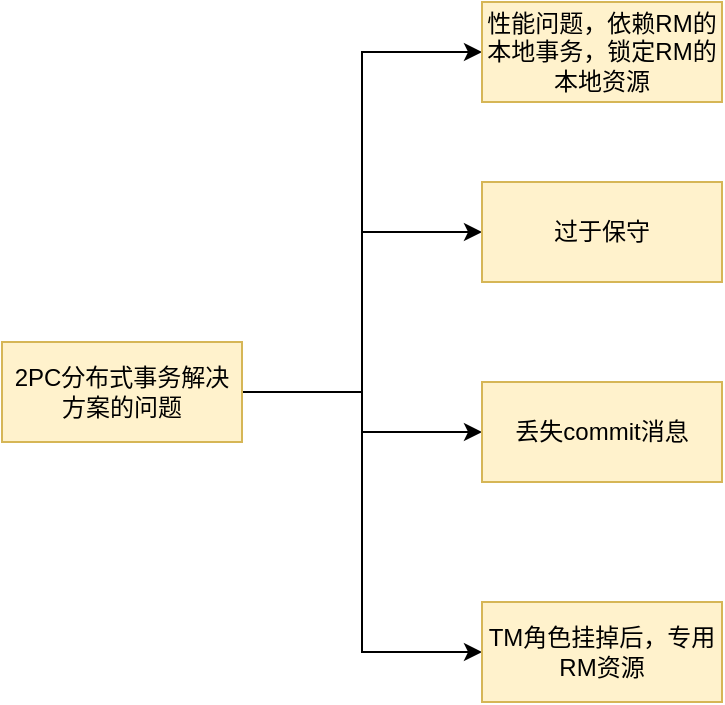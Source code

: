 <mxfile version="16.1.2" type="device"><diagram id="kP9bTHyH39Siejz64Z0z" name="第 1 页"><mxGraphModel dx="1104" dy="680" grid="1" gridSize="10" guides="1" tooltips="1" connect="1" arrows="1" fold="1" page="1" pageScale="1" pageWidth="827" pageHeight="1169" math="0" shadow="0"><root><mxCell id="0"/><mxCell id="1" parent="0"/><mxCell id="2fgDAdwYScCzhFT_s9LO-3" style="edgeStyle=orthogonalEdgeStyle;rounded=0;orthogonalLoop=1;jettySize=auto;html=1;exitX=1;exitY=0.5;exitDx=0;exitDy=0;entryX=0;entryY=0.5;entryDx=0;entryDy=0;" edge="1" parent="1" source="2fgDAdwYScCzhFT_s9LO-1" target="2fgDAdwYScCzhFT_s9LO-2"><mxGeometry relative="1" as="geometry"/></mxCell><mxCell id="2fgDAdwYScCzhFT_s9LO-7" style="edgeStyle=orthogonalEdgeStyle;rounded=0;orthogonalLoop=1;jettySize=auto;html=1;exitX=1;exitY=0.5;exitDx=0;exitDy=0;entryX=0;entryY=0.5;entryDx=0;entryDy=0;" edge="1" parent="1" source="2fgDAdwYScCzhFT_s9LO-1" target="2fgDAdwYScCzhFT_s9LO-4"><mxGeometry relative="1" as="geometry"/></mxCell><mxCell id="2fgDAdwYScCzhFT_s9LO-8" style="edgeStyle=orthogonalEdgeStyle;rounded=0;orthogonalLoop=1;jettySize=auto;html=1;exitX=1;exitY=0.5;exitDx=0;exitDy=0;entryX=0;entryY=0.5;entryDx=0;entryDy=0;" edge="1" parent="1" source="2fgDAdwYScCzhFT_s9LO-1" target="2fgDAdwYScCzhFT_s9LO-5"><mxGeometry relative="1" as="geometry"/></mxCell><mxCell id="2fgDAdwYScCzhFT_s9LO-9" style="edgeStyle=orthogonalEdgeStyle;rounded=0;orthogonalLoop=1;jettySize=auto;html=1;exitX=1;exitY=0.5;exitDx=0;exitDy=0;entryX=0;entryY=0.5;entryDx=0;entryDy=0;" edge="1" parent="1" source="2fgDAdwYScCzhFT_s9LO-1" target="2fgDAdwYScCzhFT_s9LO-6"><mxGeometry relative="1" as="geometry"/></mxCell><mxCell id="2fgDAdwYScCzhFT_s9LO-1" value="2PC分布式事务解决方案的问题" style="rounded=0;whiteSpace=wrap;html=1;fillColor=#fff2cc;strokeColor=#d6b656;" vertex="1" parent="1"><mxGeometry x="100" y="300" width="120" height="50" as="geometry"/></mxCell><mxCell id="2fgDAdwYScCzhFT_s9LO-2" value="性能问题，依赖RM的本地事务，锁定RM的本地资源" style="rounded=0;whiteSpace=wrap;html=1;fillColor=#fff2cc;strokeColor=#d6b656;" vertex="1" parent="1"><mxGeometry x="340" y="130" width="120" height="50" as="geometry"/></mxCell><mxCell id="2fgDAdwYScCzhFT_s9LO-4" value="过于保守" style="rounded=0;whiteSpace=wrap;html=1;fillColor=#fff2cc;strokeColor=#d6b656;" vertex="1" parent="1"><mxGeometry x="340" y="220" width="120" height="50" as="geometry"/></mxCell><mxCell id="2fgDAdwYScCzhFT_s9LO-5" value="丢失commit消息" style="rounded=0;whiteSpace=wrap;html=1;fillColor=#fff2cc;strokeColor=#d6b656;" vertex="1" parent="1"><mxGeometry x="340" y="320" width="120" height="50" as="geometry"/></mxCell><mxCell id="2fgDAdwYScCzhFT_s9LO-6" value="TM角色挂掉后，专用RM资源" style="rounded=0;whiteSpace=wrap;html=1;fillColor=#fff2cc;strokeColor=#d6b656;" vertex="1" parent="1"><mxGeometry x="340" y="430" width="120" height="50" as="geometry"/></mxCell></root></mxGraphModel></diagram></mxfile>
